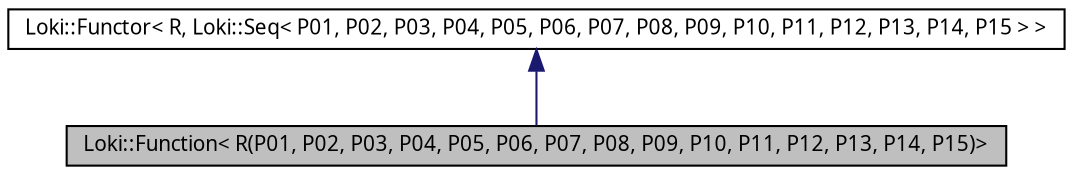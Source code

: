 digraph G
{
  bgcolor="transparent";
  edge [fontname="FreeSans.ttf",fontsize=10,labelfontname="FreeSans.ttf",labelfontsize=10];
  node [fontname="FreeSans.ttf",fontsize=10,shape=record];
  Node1 [label="Loki::Function\< R(P01, P02, P03, P04, P05, P06, P07, P08, P09, P10, P11, P12, P13, P14, P15)\>",height=0.2,width=0.4,color="black", fillcolor="grey75", style="filled" fontcolor="black"];
  Node2 -> Node1 [dir=back,color="midnightblue",fontsize=10,style="solid",fontname="FreeSans.ttf"];
  Node2 [label="Loki::Functor\< R, Loki::Seq\< P01, P02, P03, P04, P05, P06, P07, P08, P09, P10, P11, P12, P13, P14, P15 \> \>",height=0.2,width=0.4,color="black",URL="$a00160.html"];
}
